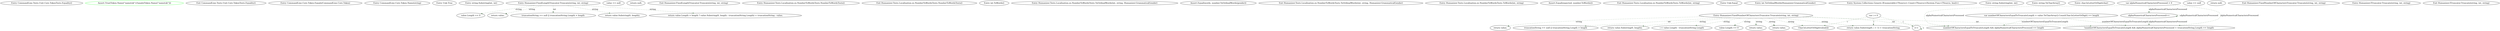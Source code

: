 digraph  {
m0_0 [cluster="CommandLine.Tests.Unit.Core.TokenTests.Equality()", file="KeyValuePairHelperTests.cs", label="Entry CommandLine.Tests.Unit.Core.TokenTests.Equality()", span="16-16"];
m0_1 [cluster="CommandLine.Tests.Unit.Core.TokenTests.Equality()", color=green, community=0, file="KeyValuePairHelperTests.cs", label="Assert.True(Token.Name(''nametok'').Equals(Token.Name(''nametok'')))", prediction=0, span="18-18"];
m0_2 [cluster="CommandLine.Tests.Unit.Core.TokenTests.Equality()", file="KeyValuePairHelperTests.cs", label="Exit CommandLine.Tests.Unit.Core.TokenTests.Equality()", span="16-16"];
m0_4 [cluster="CommandLine.Core.Token.Equals(CommandLine.Core.Token)", file="KeyValuePairHelperTests.cs", label="Entry CommandLine.Core.Token.Equals(CommandLine.Core.Token)", span="55-55"];
m0_3 [cluster="CommandLine.Core.Token.Name(string)", file="KeyValuePairHelperTests.cs", label="Entry CommandLine.Core.Token.Name(string)", span="19-19"];
m0_5 [cluster="Unk.True", file="KeyValuePairHelperTests.cs", label="Entry Unk.True", span=""];
m1_9 [cluster="string.Substring(int, int)", file="NameLookupTests.cs", label="Entry string.Substring(int, int)", span="0-0"];
m1_0 [cluster="Humanizer.FixedLengthTruncator.Truncate(string, int, string)", file="NameLookupTests.cs", label="Entry Humanizer.FixedLengthTruncator.Truncate(string, int, string)", span="7-7"];
m1_1 [cluster="Humanizer.FixedLengthTruncator.Truncate(string, int, string)", file="NameLookupTests.cs", label="value == null", span="9-9"];
m1_3 [cluster="Humanizer.FixedLengthTruncator.Truncate(string, int, string)", file="NameLookupTests.cs", label="value.Length == 0", span="12-12"];
m1_4 [cluster="Humanizer.FixedLengthTruncator.Truncate(string, int, string)", file="NameLookupTests.cs", label="return value;", span="13-13"];
m1_5 [cluster="Humanizer.FixedLengthTruncator.Truncate(string, int, string)", file="NameLookupTests.cs", label="truncationString == null || truncationString.Length > length", span="15-15"];
m1_6 [cluster="Humanizer.FixedLengthTruncator.Truncate(string, int, string)", file="NameLookupTests.cs", label="return value.Substring(0, length);", span="16-16"];
m1_7 [cluster="Humanizer.FixedLengthTruncator.Truncate(string, int, string)", file="NameLookupTests.cs", label="return value.Length > length ? value.Substring(0, length - truncationString.Length) + truncationString : value;", span="18-18"];
m1_2 [cluster="Humanizer.FixedLengthTruncator.Truncate(string, int, string)", file="NameLookupTests.cs", label="return null;", span="10-10"];
m1_8 [cluster="Humanizer.FixedLengthTruncator.Truncate(string, int, string)", file="NameLookupTests.cs", label="Exit Humanizer.FixedLengthTruncator.Truncate(string, int, string)", span="7-7"];
m2_0 [cluster="Humanizer.Tests.Localisation.es.NumberToWordsTests.NumberToWordsTests()", file="OptionAttribute.cs", label="Entry Humanizer.Tests.Localisation.es.NumberToWordsTests.NumberToWordsTests()", span="7-7"];
m2_1 [cluster="Humanizer.Tests.Localisation.es.NumberToWordsTests.NumberToWordsTests()", file="OptionAttribute.cs", label="Exit Humanizer.Tests.Localisation.es.NumberToWordsTests.NumberToWordsTests()", span="7-7"];
m2_5 [cluster="int.ToWords()", file="OptionAttribute.cs", label="Entry int.ToWords()", span="32-32"];
m2_7 [cluster="Humanizer.Tests.Localisation.es.NumberToWordsTests.ToOrdinalWords(int, string, Humanizer.GrammaticalGender)", file="OptionAttribute.cs", label="Entry Humanizer.Tests.Localisation.es.NumberToWordsTests.ToOrdinalWords(int, string, Humanizer.GrammaticalGender)", span="56-56"];
m2_8 [cluster="Humanizer.Tests.Localisation.es.NumberToWordsTests.ToOrdinalWords(int, string, Humanizer.GrammaticalGender)", file="OptionAttribute.cs", label="Assert.Equal(words, number.ToOrdinalWords(gender))", span="58-58"];
m2_9 [cluster="Humanizer.Tests.Localisation.es.NumberToWordsTests.ToOrdinalWords(int, string, Humanizer.GrammaticalGender)", file="OptionAttribute.cs", label="Exit Humanizer.Tests.Localisation.es.NumberToWordsTests.ToOrdinalWords(int, string, Humanizer.GrammaticalGender)", span="56-56"];
m2_2 [cluster="Humanizer.Tests.Localisation.es.NumberToWordsTests.ToWords(int, string)", file="OptionAttribute.cs", label="Entry Humanizer.Tests.Localisation.es.NumberToWordsTests.ToWords(int, string)", span="45-45"];
m2_3 [cluster="Humanizer.Tests.Localisation.es.NumberToWordsTests.ToWords(int, string)", file="OptionAttribute.cs", label="Assert.Equal(expected, number.ToWords())", span="47-47"];
m2_4 [cluster="Humanizer.Tests.Localisation.es.NumberToWordsTests.ToWords(int, string)", file="OptionAttribute.cs", label="Exit Humanizer.Tests.Localisation.es.NumberToWordsTests.ToWords(int, string)", span="45-45"];
m2_6 [cluster="Unk.Equal", file="OptionAttribute.cs", label="Entry Unk.Equal", span=""];
m2_10 [cluster="int.ToOrdinalWords(Humanizer.GrammaticalGender)", file="OptionAttribute.cs", label="Entry int.ToOrdinalWords(Humanizer.GrammaticalGender)", span="79-79"];
m5_22 [cluster="System.Collections.Generic.IEnumerable<TSource>.Count<TSource>(System.Func<TSource, bool>)", file="SequenceTests.cs", label="Entry System.Collections.Generic.IEnumerable<TSource>.Count<TSource>(System.Func<TSource, bool>)", span="0-0"];
m5_20 [cluster="string.Substring(int, int)", file="SequenceTests.cs", label="Entry string.Substring(int, int)", span="0-0"];
m5_21 [cluster="string.ToCharArray()", file="SequenceTests.cs", label="Entry string.ToCharArray()", span="0-0"];
m5_23 [cluster="char.IsLetterOrDigit(char)", file="SequenceTests.cs", label="Entry char.IsLetterOrDigit(char)", span="0-0"];
m5_0 [cluster="Humanizer.FixedNumberOfCharactersTruncator.Truncate(string, int, string)", file="SequenceTests.cs", label="Entry Humanizer.FixedNumberOfCharactersTruncator.Truncate(string, int, string)", span="10-10"];
m5_1 [cluster="Humanizer.FixedNumberOfCharactersTruncator.Truncate(string, int, string)", file="SequenceTests.cs", label="value == null", span="12-12"];
m5_3 [cluster="Humanizer.FixedNumberOfCharactersTruncator.Truncate(string, int, string)", file="SequenceTests.cs", label="value.Length == 0", span="15-15"];
m5_4 [cluster="Humanizer.FixedNumberOfCharactersTruncator.Truncate(string, int, string)", file="SequenceTests.cs", label="return value;", span="16-16"];
m5_5 [cluster="Humanizer.FixedNumberOfCharactersTruncator.Truncate(string, int, string)", file="SequenceTests.cs", label="truncationString == null || truncationString.Length > length", span="18-18"];
m5_6 [cluster="Humanizer.FixedNumberOfCharactersTruncator.Truncate(string, int, string)", file="SequenceTests.cs", label="return value.Substring(0, length);", span="19-19"];
m5_8 [cluster="Humanizer.FixedNumberOfCharactersTruncator.Truncate(string, int, string)", file="SequenceTests.cs", label="var numberOfCharactersEqualToTruncateLength = value.ToCharArray().Count(Char.IsLetterOrDigit) == length", span="23-23"];
m5_10 [cluster="Humanizer.FixedNumberOfCharactersTruncator.Truncate(string, int, string)", file="SequenceTests.cs", label="i < value.Length - truncationString.Length", span="25-25"];
m5_11 [cluster="Humanizer.FixedNumberOfCharactersTruncator.Truncate(string, int, string)", file="SequenceTests.cs", label="Char.IsLetterOrDigit(value[i])", span="27-27"];
m5_13 [cluster="Humanizer.FixedNumberOfCharactersTruncator.Truncate(string, int, string)", file="SequenceTests.cs", label="numberOfCharactersEqualToTruncateLength && alphaNumericalCharactersProcessed == length", span="30-30"];
m5_14 [cluster="Humanizer.FixedNumberOfCharactersTruncator.Truncate(string, int, string)", file="SequenceTests.cs", label="return value;", span="31-31"];
m5_15 [cluster="Humanizer.FixedNumberOfCharactersTruncator.Truncate(string, int, string)", file="SequenceTests.cs", label="!numberOfCharactersEqualToTruncateLength && alphaNumericalCharactersProcessed + truncationString.Length == length", span="33-33"];
m5_16 [cluster="Humanizer.FixedNumberOfCharactersTruncator.Truncate(string, int, string)", file="SequenceTests.cs", label="return value.Substring(0, i + 1) + truncationString;", span="34-34"];
m5_18 [cluster="Humanizer.FixedNumberOfCharactersTruncator.Truncate(string, int, string)", file="SequenceTests.cs", label="return value;", span="37-37"];
m5_2 [cluster="Humanizer.FixedNumberOfCharactersTruncator.Truncate(string, int, string)", file="SequenceTests.cs", label="return null;", span="13-13"];
m5_7 [cluster="Humanizer.FixedNumberOfCharactersTruncator.Truncate(string, int, string)", file="SequenceTests.cs", label="var alphaNumericalCharactersProcessed = 0", span="21-21"];
m5_12 [cluster="Humanizer.FixedNumberOfCharactersTruncator.Truncate(string, int, string)", file="SequenceTests.cs", label="alphaNumericalCharactersProcessed++", span="28-28"];
m5_9 [cluster="Humanizer.FixedNumberOfCharactersTruncator.Truncate(string, int, string)", file="SequenceTests.cs", label="var i = 0", span="25-25"];
m5_17 [cluster="Humanizer.FixedNumberOfCharactersTruncator.Truncate(string, int, string)", file="SequenceTests.cs", label="i++", span="25-25"];
m5_19 [cluster="Humanizer.FixedNumberOfCharactersTruncator.Truncate(string, int, string)", file="SequenceTests.cs", label="Exit Humanizer.FixedNumberOfCharactersTruncator.Truncate(string, int, string)", span="10-10"];
m7_0 [cluster="Humanizer.ITruncator.Truncate(string, int, string)", file="TokenizerTests.cs", label="Entry Humanizer.ITruncator.Truncate(string, int, string)", span="14-14"];
m7_1 [cluster="Humanizer.ITruncator.Truncate(string, int, string)", file="TokenizerTests.cs", label="Exit Humanizer.ITruncator.Truncate(string, int, string)", span="14-14"];
m1_0 -> m1_3  [color=darkseagreen4, key=1, label=string, style=dashed];
m1_0 -> m1_4  [color=darkseagreen4, key=1, label=string, style=dashed];
m1_0 -> m1_5  [color=darkseagreen4, key=1, label=int, style=dashed];
m1_0 -> m1_6  [color=darkseagreen4, key=1, label=string, style=dashed];
m1_0 -> m1_7  [color=darkseagreen4, key=1, label=string, style=dashed];
m5_0 -> m5_3  [color=darkseagreen4, key=1, label=string, style=dashed];
m5_0 -> m5_4  [color=darkseagreen4, key=1, label=string, style=dashed];
m5_0 -> m5_5  [color=darkseagreen4, key=1, label=int, style=dashed];
m5_0 -> m5_6  [color=darkseagreen4, key=1, label=string, style=dashed];
m5_0 -> m5_10  [color=darkseagreen4, key=1, label=string, style=dashed];
m5_0 -> m5_11  [color=darkseagreen4, key=1, label=string, style=dashed];
m5_0 -> m5_13  [color=darkseagreen4, key=1, label=int, style=dashed];
m5_0 -> m5_14  [color=darkseagreen4, key=1, label=string, style=dashed];
m5_0 -> m5_15  [color=darkseagreen4, key=1, label=int, style=dashed];
m5_0 -> m5_16  [color=darkseagreen4, key=1, label=string, style=dashed];
m5_0 -> m5_18  [color=darkseagreen4, key=1, label=string, style=dashed];
m5_8 -> m5_13  [color=darkseagreen4, key=1, label=numberOfCharactersEqualToTruncateLength, style=dashed];
m5_8 -> m5_15  [color=darkseagreen4, key=1, label=numberOfCharactersEqualToTruncateLength, style=dashed];
m5_7 -> m5_12  [color=darkseagreen4, key=1, label=alphaNumericalCharactersProcessed, style=dashed];
m5_7 -> m5_13  [color=darkseagreen4, key=1, label=alphaNumericalCharactersProcessed, style=dashed];
m5_7 -> m5_15  [color=darkseagreen4, key=1, label=alphaNumericalCharactersProcessed, style=dashed];
m5_12 -> m5_12  [color=darkseagreen4, key=1, label=alphaNumericalCharactersProcessed, style=dashed];
m5_12 -> m5_15  [color=darkseagreen4, key=1, label=alphaNumericalCharactersProcessed, style=dashed];
m5_9 -> m5_11  [color=darkseagreen4, key=1, label=i, style=dashed];
m5_9 -> m5_16  [color=darkseagreen4, key=1, label=i, style=dashed];
m5_9 -> m5_17  [color=darkseagreen4, key=1, label=i, style=dashed];
m5_17 -> m5_17  [color=darkseagreen4, key=1, label=i, style=dashed];
}
